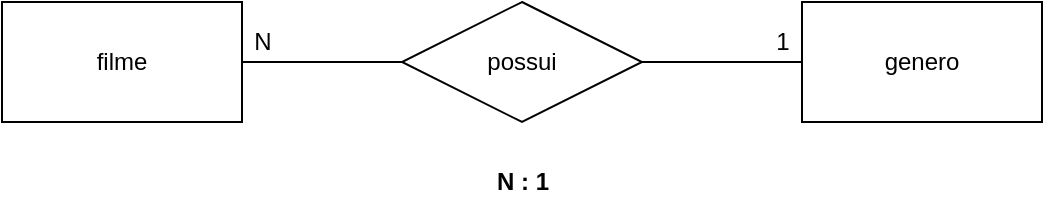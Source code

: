 <mxfile version="14.8.1" type="device"><diagram id="Fw1_vzF0tTK0lp5U9C8n" name="MER"><mxGraphModel dx="868" dy="482" grid="1" gridSize="10" guides="1" tooltips="1" connect="1" arrows="1" fold="1" page="1" pageScale="1" pageWidth="827" pageHeight="1169" math="0" shadow="0"><root><mxCell id="0"/><mxCell id="1" parent="0"/><mxCell id="8R7Lv_kLX6AK8t95GR7p-1" value="filme" style="rounded=0;whiteSpace=wrap;html=1;" vertex="1" parent="1"><mxGeometry x="40" y="40" width="120" height="60" as="geometry"/></mxCell><mxCell id="8R7Lv_kLX6AK8t95GR7p-5" style="edgeStyle=orthogonalEdgeStyle;rounded=0;orthogonalLoop=1;jettySize=auto;html=1;entryX=0;entryY=0.5;entryDx=0;entryDy=0;endArrow=none;endFill=0;" edge="1" parent="1" source="8R7Lv_kLX6AK8t95GR7p-2" target="8R7Lv_kLX6AK8t95GR7p-4"><mxGeometry relative="1" as="geometry"/></mxCell><mxCell id="8R7Lv_kLX6AK8t95GR7p-2" value="filme" style="rounded=0;whiteSpace=wrap;html=1;" vertex="1" parent="1"><mxGeometry x="40" y="40" width="120" height="60" as="geometry"/></mxCell><mxCell id="8R7Lv_kLX6AK8t95GR7p-3" value="genero" style="rounded=0;whiteSpace=wrap;html=1;" vertex="1" parent="1"><mxGeometry x="440" y="40" width="120" height="60" as="geometry"/></mxCell><mxCell id="8R7Lv_kLX6AK8t95GR7p-6" style="edgeStyle=orthogonalEdgeStyle;rounded=0;orthogonalLoop=1;jettySize=auto;html=1;entryX=0;entryY=0.5;entryDx=0;entryDy=0;endArrow=none;endFill=0;" edge="1" parent="1" source="8R7Lv_kLX6AK8t95GR7p-4" target="8R7Lv_kLX6AK8t95GR7p-3"><mxGeometry relative="1" as="geometry"/></mxCell><mxCell id="8R7Lv_kLX6AK8t95GR7p-4" value="possui" style="shape=rhombus;perimeter=rhombusPerimeter;whiteSpace=wrap;html=1;align=center;" vertex="1" parent="1"><mxGeometry x="240" y="40" width="120" height="60" as="geometry"/></mxCell><mxCell id="8R7Lv_kLX6AK8t95GR7p-7" value="N" style="text;html=1;align=center;verticalAlign=middle;resizable=0;points=[];autosize=1;strokeColor=none;" vertex="1" parent="1"><mxGeometry x="160" y="50" width="20" height="20" as="geometry"/></mxCell><mxCell id="8R7Lv_kLX6AK8t95GR7p-8" value="1" style="text;html=1;align=center;verticalAlign=middle;resizable=0;points=[];autosize=1;strokeColor=none;" vertex="1" parent="1"><mxGeometry x="420" y="50" width="20" height="20" as="geometry"/></mxCell><mxCell id="8R7Lv_kLX6AK8t95GR7p-10" value="N : 1" style="text;html=1;align=center;verticalAlign=middle;resizable=0;points=[];autosize=1;strokeColor=none;fontStyle=1" vertex="1" parent="1"><mxGeometry x="280" y="120" width="40" height="20" as="geometry"/></mxCell></root></mxGraphModel></diagram></mxfile>